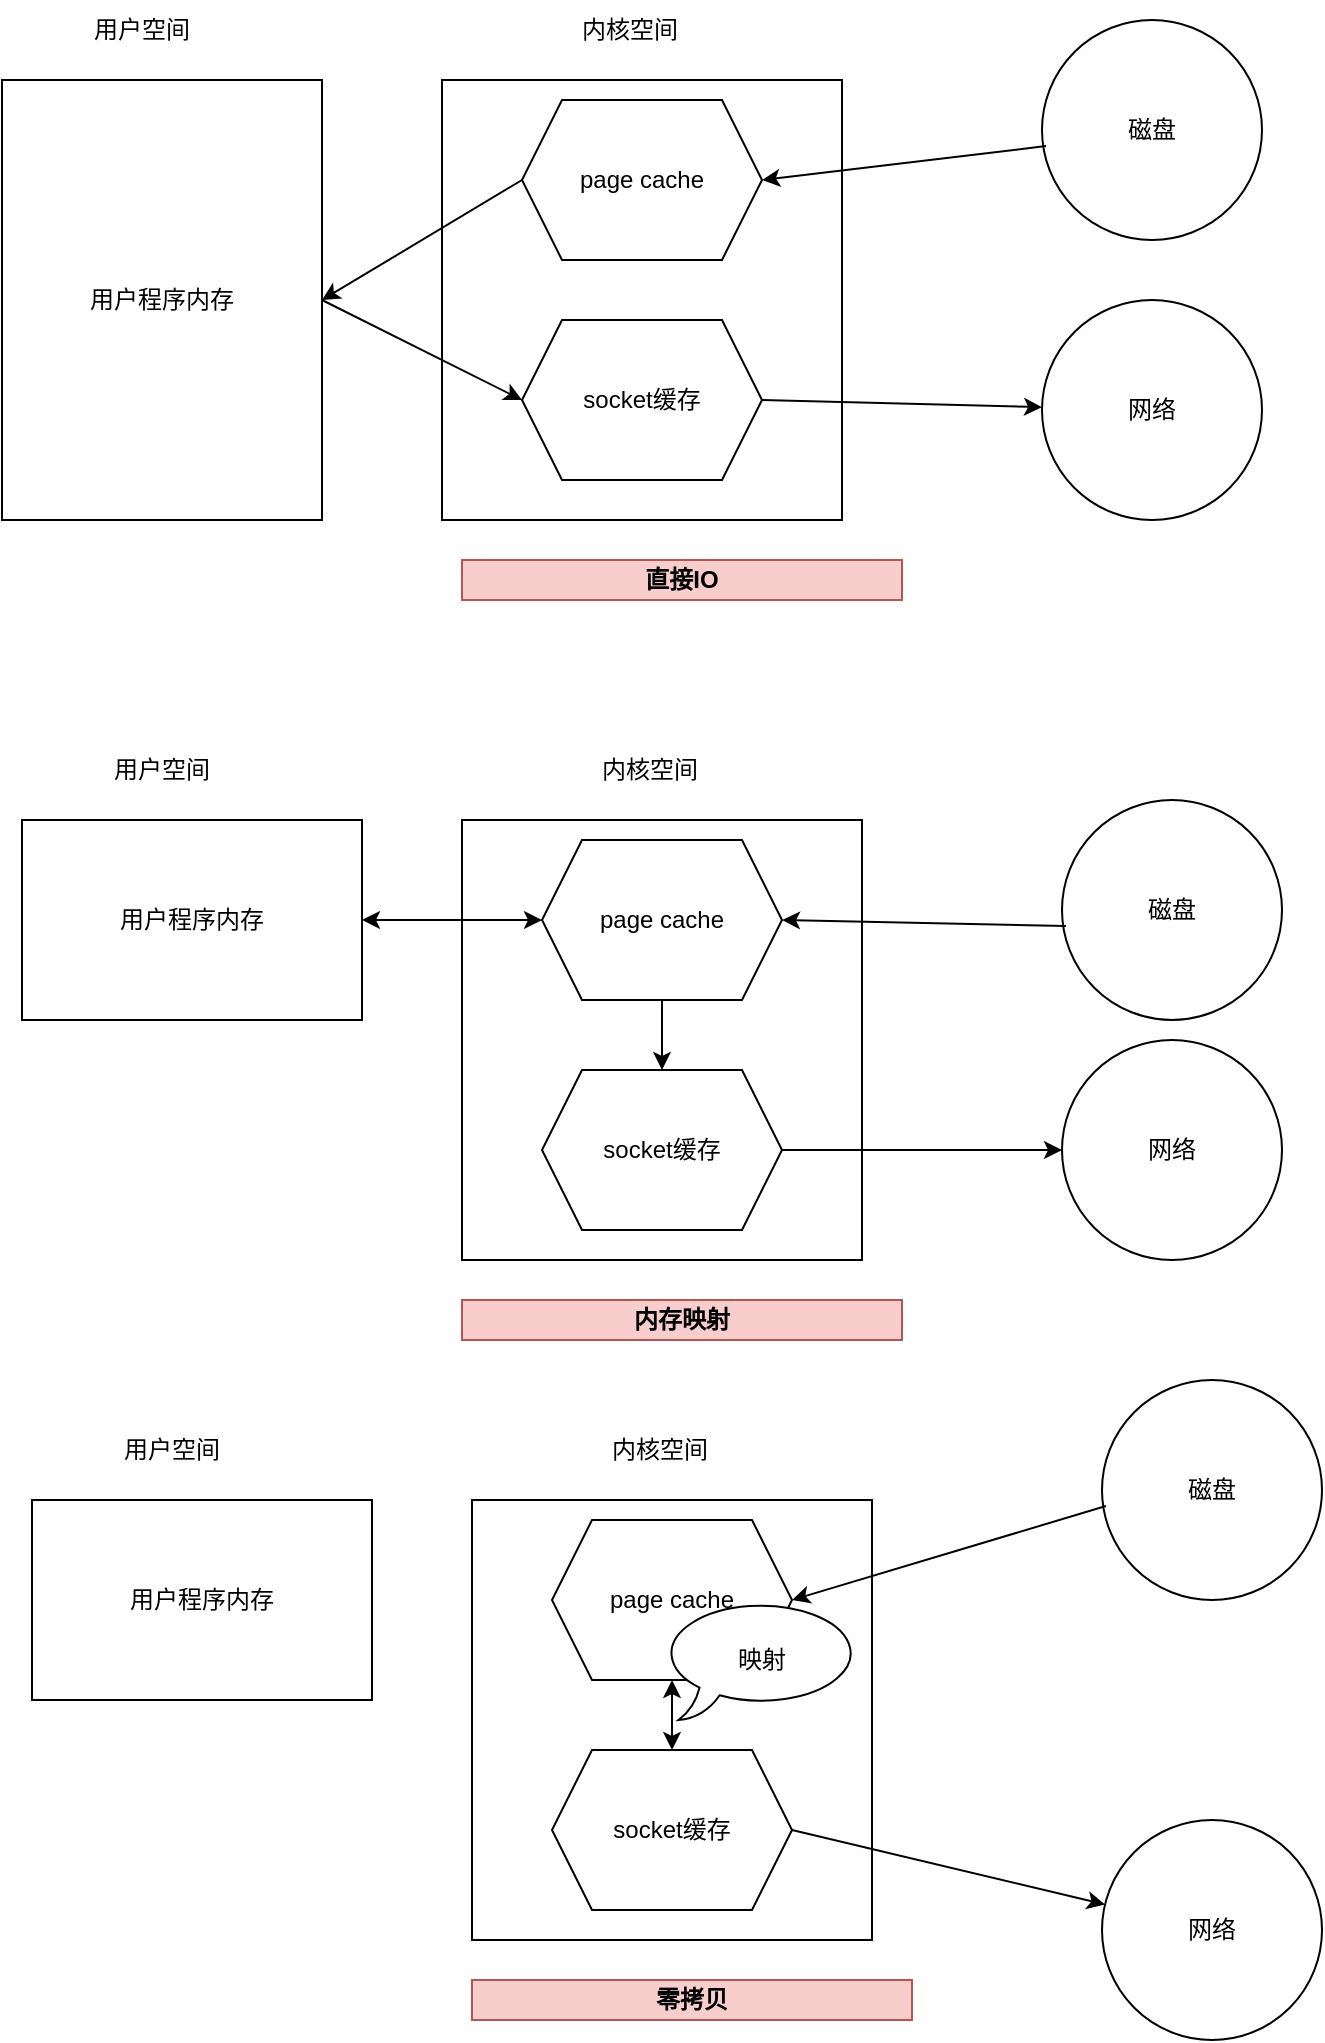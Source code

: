 <mxfile version="17.1.3" type="github"><diagram id="m4eBrtqj2yJAofYL3BpZ" name="第 1 页"><mxGraphModel dx="1021" dy="567" grid="1" gridSize="10" guides="1" tooltips="1" connect="1" arrows="1" fold="1" page="1" pageScale="1" pageWidth="827" pageHeight="1169" math="0" shadow="0"><root><mxCell id="0"/><mxCell id="1" parent="0"/><mxCell id="3cNCiRkTujJxjW4BPeCR-2" value="用户程序内存" style="rounded=0;whiteSpace=wrap;html=1;" vertex="1" parent="1"><mxGeometry x="70" y="80" width="160" height="220" as="geometry"/></mxCell><mxCell id="3cNCiRkTujJxjW4BPeCR-3" value="用户空间" style="text;html=1;strokeColor=none;fillColor=none;align=center;verticalAlign=middle;whiteSpace=wrap;rounded=0;" vertex="1" parent="1"><mxGeometry x="110" y="40" width="60" height="30" as="geometry"/></mxCell><mxCell id="3cNCiRkTujJxjW4BPeCR-5" value="内核空间" style="text;html=1;strokeColor=none;fillColor=none;align=center;verticalAlign=middle;whiteSpace=wrap;rounded=0;" vertex="1" parent="1"><mxGeometry x="354" y="40" width="60" height="30" as="geometry"/></mxCell><mxCell id="3cNCiRkTujJxjW4BPeCR-6" value="" style="rounded=0;whiteSpace=wrap;html=1;" vertex="1" parent="1"><mxGeometry x="290" y="80" width="200" height="220" as="geometry"/></mxCell><mxCell id="3cNCiRkTujJxjW4BPeCR-7" value="page cache" style="shape=hexagon;perimeter=hexagonPerimeter2;whiteSpace=wrap;html=1;fixedSize=1;" vertex="1" parent="1"><mxGeometry x="330" y="90" width="120" height="80" as="geometry"/></mxCell><mxCell id="3cNCiRkTujJxjW4BPeCR-8" value="socket缓存" style="shape=hexagon;perimeter=hexagonPerimeter2;whiteSpace=wrap;html=1;fixedSize=1;" vertex="1" parent="1"><mxGeometry x="330" y="200" width="120" height="80" as="geometry"/></mxCell><mxCell id="3cNCiRkTujJxjW4BPeCR-12" value="磁盘" style="ellipse;whiteSpace=wrap;html=1;aspect=fixed;" vertex="1" parent="1"><mxGeometry x="590" y="50" width="110" height="110" as="geometry"/></mxCell><mxCell id="3cNCiRkTujJxjW4BPeCR-14" value="网络" style="ellipse;whiteSpace=wrap;html=1;aspect=fixed;" vertex="1" parent="1"><mxGeometry x="590" y="190" width="110" height="110" as="geometry"/></mxCell><mxCell id="3cNCiRkTujJxjW4BPeCR-15" value="" style="endArrow=classic;html=1;rounded=0;exitX=0.018;exitY=0.573;exitDx=0;exitDy=0;exitPerimeter=0;entryX=1;entryY=0.5;entryDx=0;entryDy=0;" edge="1" parent="1" source="3cNCiRkTujJxjW4BPeCR-12" target="3cNCiRkTujJxjW4BPeCR-7"><mxGeometry width="50" height="50" relative="1" as="geometry"><mxPoint x="410" y="270" as="sourcePoint"/><mxPoint x="460" y="220" as="targetPoint"/></mxGeometry></mxCell><mxCell id="3cNCiRkTujJxjW4BPeCR-16" value="" style="endArrow=classic;html=1;rounded=0;exitX=0;exitY=0.5;exitDx=0;exitDy=0;entryX=1;entryY=0.5;entryDx=0;entryDy=0;" edge="1" parent="1" source="3cNCiRkTujJxjW4BPeCR-7" target="3cNCiRkTujJxjW4BPeCR-2"><mxGeometry width="50" height="50" relative="1" as="geometry"><mxPoint x="410" y="270" as="sourcePoint"/><mxPoint x="460" y="220" as="targetPoint"/></mxGeometry></mxCell><mxCell id="3cNCiRkTujJxjW4BPeCR-17" value="" style="endArrow=classic;html=1;rounded=0;exitX=1;exitY=0.5;exitDx=0;exitDy=0;entryX=0;entryY=0.5;entryDx=0;entryDy=0;" edge="1" parent="1" source="3cNCiRkTujJxjW4BPeCR-2" target="3cNCiRkTujJxjW4BPeCR-8"><mxGeometry width="50" height="50" relative="1" as="geometry"><mxPoint x="340" y="140.0" as="sourcePoint"/><mxPoint x="240" y="200.0" as="targetPoint"/></mxGeometry></mxCell><mxCell id="3cNCiRkTujJxjW4BPeCR-18" value="" style="endArrow=classic;html=1;rounded=0;exitX=1;exitY=0.5;exitDx=0;exitDy=0;" edge="1" parent="1" target="3cNCiRkTujJxjW4BPeCR-14"><mxGeometry width="50" height="50" relative="1" as="geometry"><mxPoint x="450" y="240.0" as="sourcePoint"/><mxPoint x="550" y="290.0" as="targetPoint"/></mxGeometry></mxCell><mxCell id="3cNCiRkTujJxjW4BPeCR-20" value="直接IO" style="text;html=1;strokeColor=#b85450;fillColor=#f8cecc;align=center;verticalAlign=middle;whiteSpace=wrap;rounded=0;fontStyle=1" vertex="1" parent="1"><mxGeometry x="300" y="320" width="220" height="20" as="geometry"/></mxCell><mxCell id="3cNCiRkTujJxjW4BPeCR-21" value="用户程序内存" style="rounded=0;whiteSpace=wrap;html=1;" vertex="1" parent="1"><mxGeometry x="80" y="450" width="170" height="100" as="geometry"/></mxCell><mxCell id="3cNCiRkTujJxjW4BPeCR-22" value="用户空间" style="text;html=1;strokeColor=none;fillColor=none;align=center;verticalAlign=middle;whiteSpace=wrap;rounded=0;" vertex="1" parent="1"><mxGeometry x="120" y="410" width="60" height="30" as="geometry"/></mxCell><mxCell id="3cNCiRkTujJxjW4BPeCR-23" value="内核空间" style="text;html=1;strokeColor=none;fillColor=none;align=center;verticalAlign=middle;whiteSpace=wrap;rounded=0;" vertex="1" parent="1"><mxGeometry x="364" y="410" width="60" height="30" as="geometry"/></mxCell><mxCell id="3cNCiRkTujJxjW4BPeCR-24" value="" style="rounded=0;whiteSpace=wrap;html=1;" vertex="1" parent="1"><mxGeometry x="300" y="450" width="200" height="220" as="geometry"/></mxCell><mxCell id="3cNCiRkTujJxjW4BPeCR-36" style="edgeStyle=orthogonalEdgeStyle;rounded=0;orthogonalLoop=1;jettySize=auto;html=1;exitX=0.5;exitY=1;exitDx=0;exitDy=0;entryX=0.5;entryY=0;entryDx=0;entryDy=0;" edge="1" parent="1" source="3cNCiRkTujJxjW4BPeCR-25" target="3cNCiRkTujJxjW4BPeCR-26"><mxGeometry relative="1" as="geometry"/></mxCell><mxCell id="3cNCiRkTujJxjW4BPeCR-25" value="page cache" style="shape=hexagon;perimeter=hexagonPerimeter2;whiteSpace=wrap;html=1;fixedSize=1;" vertex="1" parent="1"><mxGeometry x="340" y="460" width="120" height="80" as="geometry"/></mxCell><mxCell id="3cNCiRkTujJxjW4BPeCR-26" value="socket缓存" style="shape=hexagon;perimeter=hexagonPerimeter2;whiteSpace=wrap;html=1;fixedSize=1;" vertex="1" parent="1"><mxGeometry x="340" y="575" width="120" height="80" as="geometry"/></mxCell><mxCell id="3cNCiRkTujJxjW4BPeCR-27" value="磁盘" style="ellipse;whiteSpace=wrap;html=1;aspect=fixed;" vertex="1" parent="1"><mxGeometry x="600" y="440" width="110" height="110" as="geometry"/></mxCell><mxCell id="3cNCiRkTujJxjW4BPeCR-28" value="网络" style="ellipse;whiteSpace=wrap;html=1;aspect=fixed;" vertex="1" parent="1"><mxGeometry x="600" y="560" width="110" height="110" as="geometry"/></mxCell><mxCell id="3cNCiRkTujJxjW4BPeCR-29" value="" style="endArrow=classic;html=1;rounded=0;exitX=0.018;exitY=0.573;exitDx=0;exitDy=0;exitPerimeter=0;entryX=1;entryY=0.5;entryDx=0;entryDy=0;" edge="1" parent="1" source="3cNCiRkTujJxjW4BPeCR-27" target="3cNCiRkTujJxjW4BPeCR-25"><mxGeometry width="50" height="50" relative="1" as="geometry"><mxPoint x="420" y="640" as="sourcePoint"/><mxPoint x="470" y="590" as="targetPoint"/></mxGeometry></mxCell><mxCell id="3cNCiRkTujJxjW4BPeCR-32" value="" style="endArrow=classic;html=1;rounded=0;exitX=1;exitY=0.5;exitDx=0;exitDy=0;" edge="1" parent="1" target="3cNCiRkTujJxjW4BPeCR-28" source="3cNCiRkTujJxjW4BPeCR-26"><mxGeometry width="50" height="50" relative="1" as="geometry"><mxPoint x="460" y="610.0" as="sourcePoint"/><mxPoint x="560" y="660.0" as="targetPoint"/></mxGeometry></mxCell><mxCell id="3cNCiRkTujJxjW4BPeCR-33" value="内存映射" style="text;html=1;strokeColor=#b85450;fillColor=#f8cecc;align=center;verticalAlign=middle;whiteSpace=wrap;rounded=0;fontStyle=1" vertex="1" parent="1"><mxGeometry x="300" y="690" width="220" height="20" as="geometry"/></mxCell><mxCell id="3cNCiRkTujJxjW4BPeCR-35" value="" style="endArrow=classic;startArrow=classic;html=1;rounded=0;exitX=1;exitY=0.5;exitDx=0;exitDy=0;entryX=0;entryY=0.5;entryDx=0;entryDy=0;" edge="1" parent="1" source="3cNCiRkTujJxjW4BPeCR-21" target="3cNCiRkTujJxjW4BPeCR-25"><mxGeometry width="50" height="50" relative="1" as="geometry"><mxPoint x="280" y="570" as="sourcePoint"/><mxPoint x="330" y="520" as="targetPoint"/></mxGeometry></mxCell><mxCell id="3cNCiRkTujJxjW4BPeCR-37" value="用户程序内存" style="rounded=0;whiteSpace=wrap;html=1;" vertex="1" parent="1"><mxGeometry x="85" y="790" width="170" height="100" as="geometry"/></mxCell><mxCell id="3cNCiRkTujJxjW4BPeCR-38" value="用户空间" style="text;html=1;strokeColor=none;fillColor=none;align=center;verticalAlign=middle;whiteSpace=wrap;rounded=0;" vertex="1" parent="1"><mxGeometry x="125" y="750" width="60" height="30" as="geometry"/></mxCell><mxCell id="3cNCiRkTujJxjW4BPeCR-39" value="内核空间" style="text;html=1;strokeColor=none;fillColor=none;align=center;verticalAlign=middle;whiteSpace=wrap;rounded=0;" vertex="1" parent="1"><mxGeometry x="369" y="750" width="60" height="30" as="geometry"/></mxCell><mxCell id="3cNCiRkTujJxjW4BPeCR-40" value="" style="rounded=0;whiteSpace=wrap;html=1;" vertex="1" parent="1"><mxGeometry x="305" y="790" width="200" height="220" as="geometry"/></mxCell><mxCell id="3cNCiRkTujJxjW4BPeCR-42" value="page cache" style="shape=hexagon;perimeter=hexagonPerimeter2;whiteSpace=wrap;html=1;fixedSize=1;" vertex="1" parent="1"><mxGeometry x="345" y="800" width="120" height="80" as="geometry"/></mxCell><mxCell id="3cNCiRkTujJxjW4BPeCR-43" value="socket缓存" style="shape=hexagon;perimeter=hexagonPerimeter2;whiteSpace=wrap;html=1;fixedSize=1;" vertex="1" parent="1"><mxGeometry x="345" y="915" width="120" height="80" as="geometry"/></mxCell><mxCell id="3cNCiRkTujJxjW4BPeCR-44" value="磁盘" style="ellipse;whiteSpace=wrap;html=1;aspect=fixed;" vertex="1" parent="1"><mxGeometry x="620" y="730" width="110" height="110" as="geometry"/></mxCell><mxCell id="3cNCiRkTujJxjW4BPeCR-45" value="网络" style="ellipse;whiteSpace=wrap;html=1;aspect=fixed;" vertex="1" parent="1"><mxGeometry x="620" y="950" width="110" height="110" as="geometry"/></mxCell><mxCell id="3cNCiRkTujJxjW4BPeCR-46" value="" style="endArrow=classic;html=1;rounded=0;exitX=0.018;exitY=0.573;exitDx=0;exitDy=0;exitPerimeter=0;entryX=1;entryY=0.5;entryDx=0;entryDy=0;" edge="1" parent="1" source="3cNCiRkTujJxjW4BPeCR-44" target="3cNCiRkTujJxjW4BPeCR-42"><mxGeometry width="50" height="50" relative="1" as="geometry"><mxPoint x="425" y="980" as="sourcePoint"/><mxPoint x="475" y="930" as="targetPoint"/></mxGeometry></mxCell><mxCell id="3cNCiRkTujJxjW4BPeCR-47" value="" style="endArrow=classic;html=1;rounded=0;exitX=1;exitY=0.5;exitDx=0;exitDy=0;" edge="1" parent="1" source="3cNCiRkTujJxjW4BPeCR-43" target="3cNCiRkTujJxjW4BPeCR-45"><mxGeometry width="50" height="50" relative="1" as="geometry"><mxPoint x="465" y="950.0" as="sourcePoint"/><mxPoint x="565" y="1000.0" as="targetPoint"/></mxGeometry></mxCell><mxCell id="3cNCiRkTujJxjW4BPeCR-48" value="零拷贝" style="text;html=1;strokeColor=#b85450;fillColor=#f8cecc;align=center;verticalAlign=middle;whiteSpace=wrap;rounded=0;fontStyle=1" vertex="1" parent="1"><mxGeometry x="305" y="1030" width="220" height="20" as="geometry"/></mxCell><mxCell id="3cNCiRkTujJxjW4BPeCR-51" value="" style="endArrow=classic;startArrow=classic;html=1;rounded=0;entryX=0.5;entryY=1;entryDx=0;entryDy=0;exitX=0.5;exitY=0;exitDx=0;exitDy=0;" edge="1" parent="1" source="3cNCiRkTujJxjW4BPeCR-43" target="3cNCiRkTujJxjW4BPeCR-42"><mxGeometry width="50" height="50" relative="1" as="geometry"><mxPoint x="410" y="980" as="sourcePoint"/><mxPoint x="460" y="930" as="targetPoint"/></mxGeometry></mxCell><mxCell id="3cNCiRkTujJxjW4BPeCR-52" value="映射" style="whiteSpace=wrap;html=1;shape=mxgraph.basic.oval_callout" vertex="1" parent="1"><mxGeometry x="400" y="840" width="100" height="60" as="geometry"/></mxCell></root></mxGraphModel></diagram></mxfile>